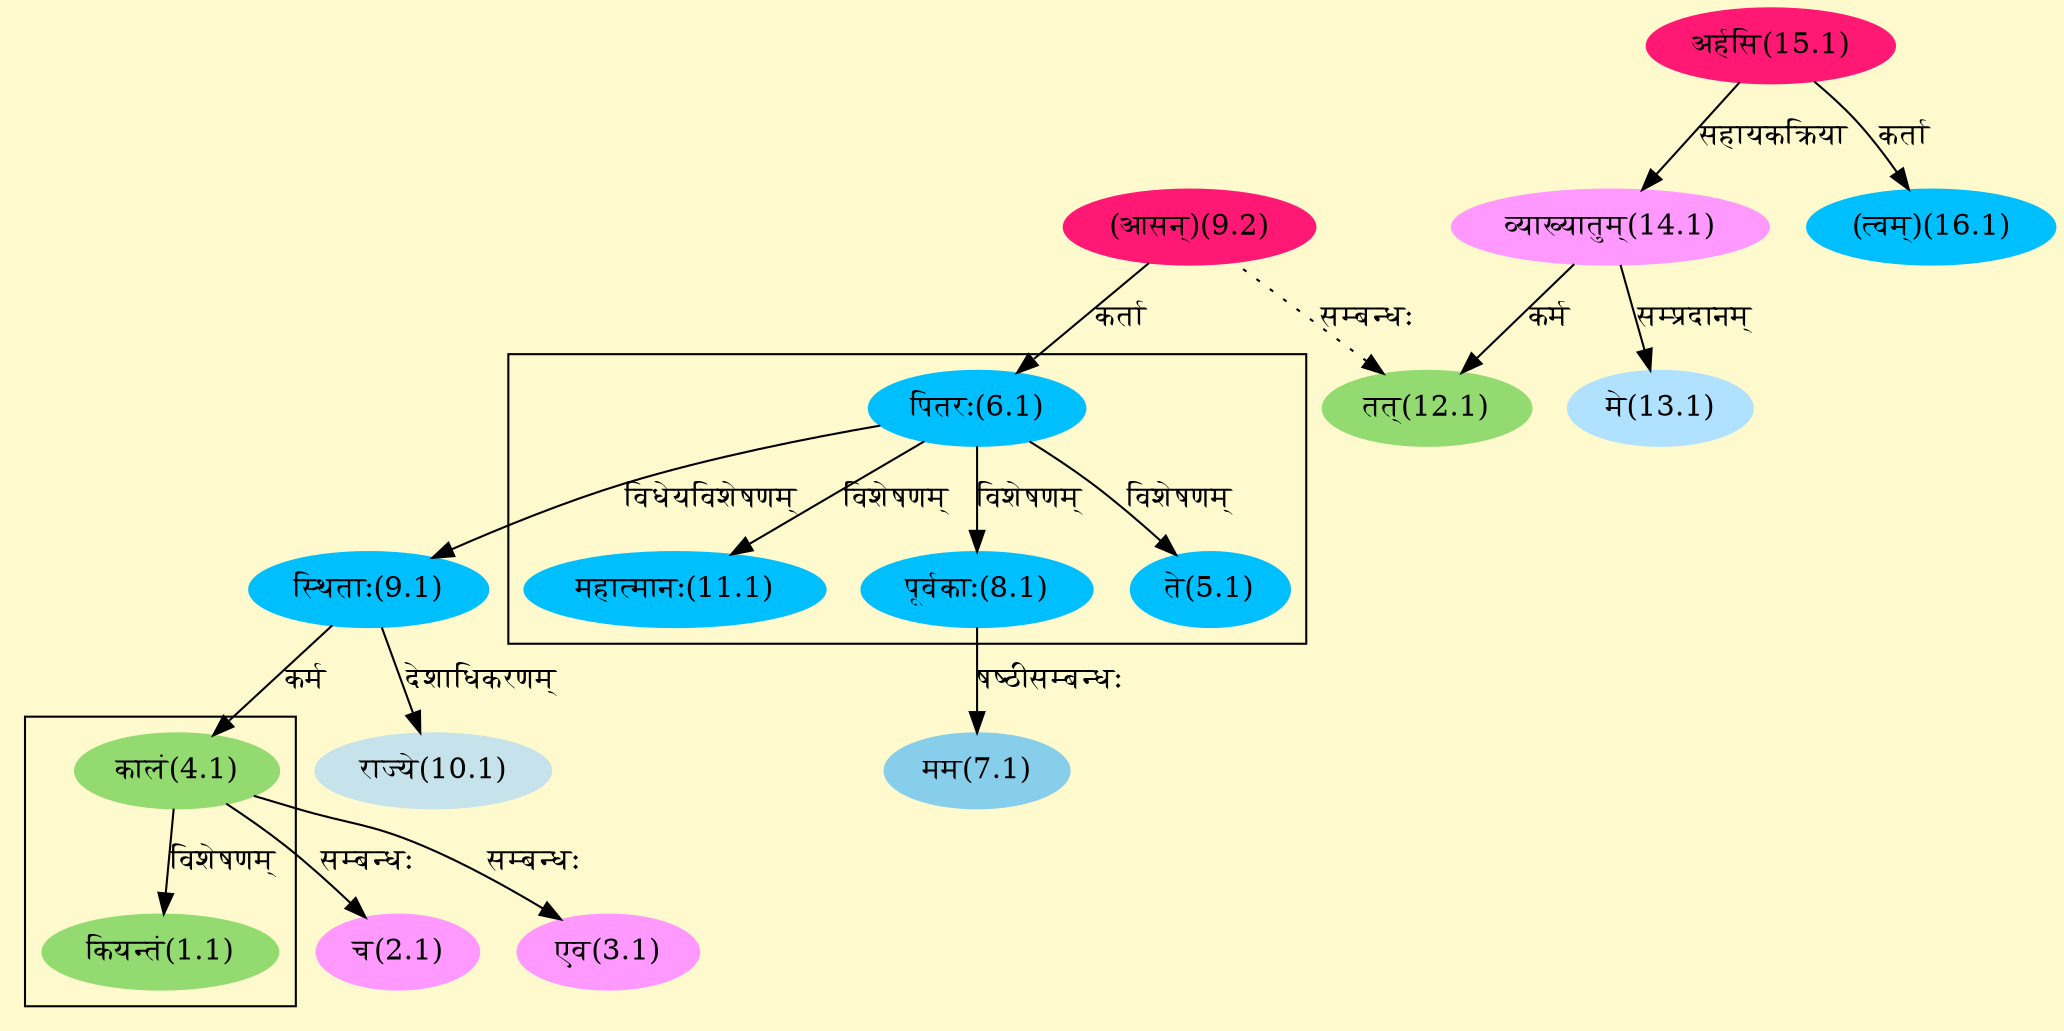 digraph G{
rankdir=BT;
 compound=true;
 bgcolor="lemonchiffon1";

subgraph cluster_1{
Node1_1 [style=filled, color="#93DB70" label = "कियन्तं(1.1)"]
Node4_1 [style=filled, color="#93DB70" label = "कालं(4.1)"]

}

subgraph cluster_2{
Node5_1 [style=filled, color="#00BFFF" label = "ते(5.1)"]
Node6_1 [style=filled, color="#00BFFF" label = "पितरः(6.1)"]
Node8_1 [style=filled, color="#00BFFF" label = "पूर्वकाः(8.1)"]
Node11_1 [style=filled, color="#00BFFF" label = "महात्मानः(11.1)"]

}
Node2_1 [style=filled, color="#FF99FF" label = "च(2.1)"]
Node4_1 [style=filled, color="#93DB70" label = "कालं(4.1)"]
Node3_1 [style=filled, color="#FF99FF" label = "एव(3.1)"]
Node9_1 [style=filled, color="#00BFFF" label = "स्थिताः(9.1)"]
Node6_1 [style=filled, color="#00BFFF" label = "पितरः(6.1)"]
Node9_2 [style=filled, color="#FF1975" label = "(आसन्)(9.2)"]
Node7_1 [style=filled, color="#87CEEB" label = "मम(7.1)"]
Node8_1 [style=filled, color="#00BFFF" label = "पूर्वकाः(8.1)"]
Node [style=filled, color="" label = "()"]
Node10_1 [style=filled, color="#C6E2EB" label = "राज्ये(10.1)"]
Node12_1 [style=filled, color="#93DB70" label = "तत्(12.1)"]
Node14_1 [style=filled, color="#FF99FF" label = "व्याख्यातुम्(14.1)"]
Node13_1 [style=filled, color="#B0E2FF" label = "मे(13.1)"]
Node15_1 [style=filled, color="#FF1975" label = "अर्हसि(15.1)"]
Node16_1 [style=filled, color="#00BFFF" label = "(त्वम्)(16.1)"]
/* Start of Relations section */

Node1_1 -> Node4_1 [  label="विशेषणम्"  dir="back" ]
Node2_1 -> Node4_1 [  label="सम्बन्धः"  dir="back" ]
Node3_1 -> Node4_1 [  label="सम्बन्धः"  dir="back" ]
Node4_1 -> Node9_1 [  label="कर्म"  dir="back" ]
Node5_1 -> Node6_1 [  label="विशेषणम्"  dir="back" ]
Node6_1 -> Node9_2 [  label="कर्ता"  dir="back" ]
Node7_1 -> Node8_1 [  label="षष्ठीसम्बन्धः"  dir="back" ]
Node8_1 -> Node6_1 [  label="विशेषणम्"  dir="back" ]
Node9_1 -> Node6_1 [  label="विधेयविशेषणम्"  dir="back" ]
Node10_1 -> Node9_1 [  label="देशाधिकरणम्"  dir="back" ]
Node11_1 -> Node6_1 [  label="विशेषणम्"  dir="back" ]
Node12_1 -> Node14_1 [  label="कर्म"  dir="back" ]
Node12_1 -> Node9_2 [ style=dotted label="सम्बन्धः"  dir="back" ]
Node13_1 -> Node14_1 [  label="सम्प्रदानम्"  dir="back" ]
Node14_1 -> Node15_1 [  label="सहायकक्रिया"  dir="back" ]
Node16_1 -> Node15_1 [  label="कर्ता"  dir="back" ]
}
